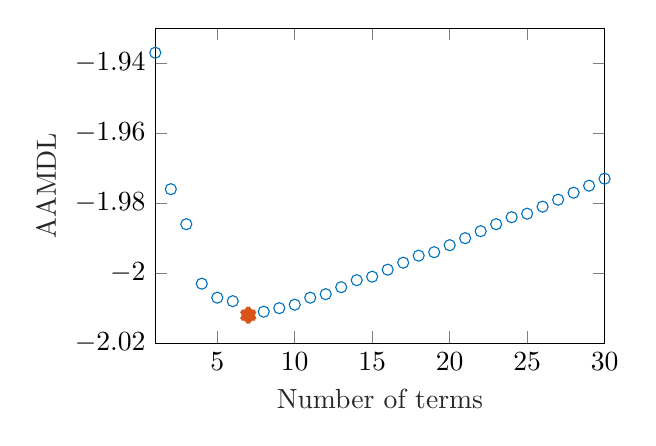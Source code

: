 % This file was created by matlab2tikz.
%
\definecolor{mycolor1}{rgb}{0.0,0.447,0.741}%
\definecolor{mycolor2}{rgb}{0.85,0.325,0.098}%
%
\begin{tikzpicture}

\begin{axis}[%
width=5.706cm,
height=4cm,
at={(0cm,0cm)},
scale only axis,
xmin=1,
xmax=30,
xlabel style={font=\color{white!15!black}},
xlabel={Number of terms},
ymin=-2.02,
ymax=-1.93,
ylabel style={font=\color{white!15!black}},
ylabel={AAMDL},
axis background/.style={fill=white}
]
\addplot [color=mycolor1, draw=none, mark=o, mark options={solid, mycolor1}, forget plot]
  table[row sep=crcr]{%
1	-1.937\\
2	-1.976\\
3	-1.986\\
4	-2.003\\
5	-2.007\\
6	-2.008\\
7	-2.012\\
8	-2.011\\
9	-2.01\\
10	-2.009\\
11	-2.007\\
12	-2.006\\
13	-2.004\\
14	-2.002\\
15	-2.001\\
16	-1.999\\
17	-1.997\\
18	-1.995\\
19	-1.994\\
20	-1.992\\
21	-1.99\\
22	-1.988\\
23	-1.986\\
24	-1.984\\
25	-1.983\\
26	-1.981\\
27	-1.979\\
28	-1.977\\
29	-1.975\\
30	-1.973\\
};
\addplot [color=mycolor2, line width=5.0pt, draw=none, mark=asterisk, mark options={solid, mycolor2}, forget plot]
  table[row sep=crcr]{%
7	-2.012\\
};
\end{axis}
\end{tikzpicture}%